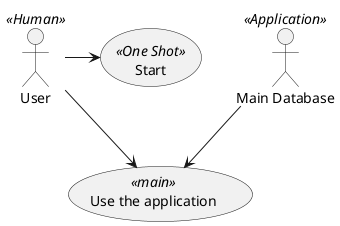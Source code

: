 @startuml
User << Human >>
:Main Database: as MySql << Application >>
(Start) << One Shot >>
(Use the application) as (Use) << main >>

User -> (Start)
User --> (Use)

MySql --> (Use)
@enduml
